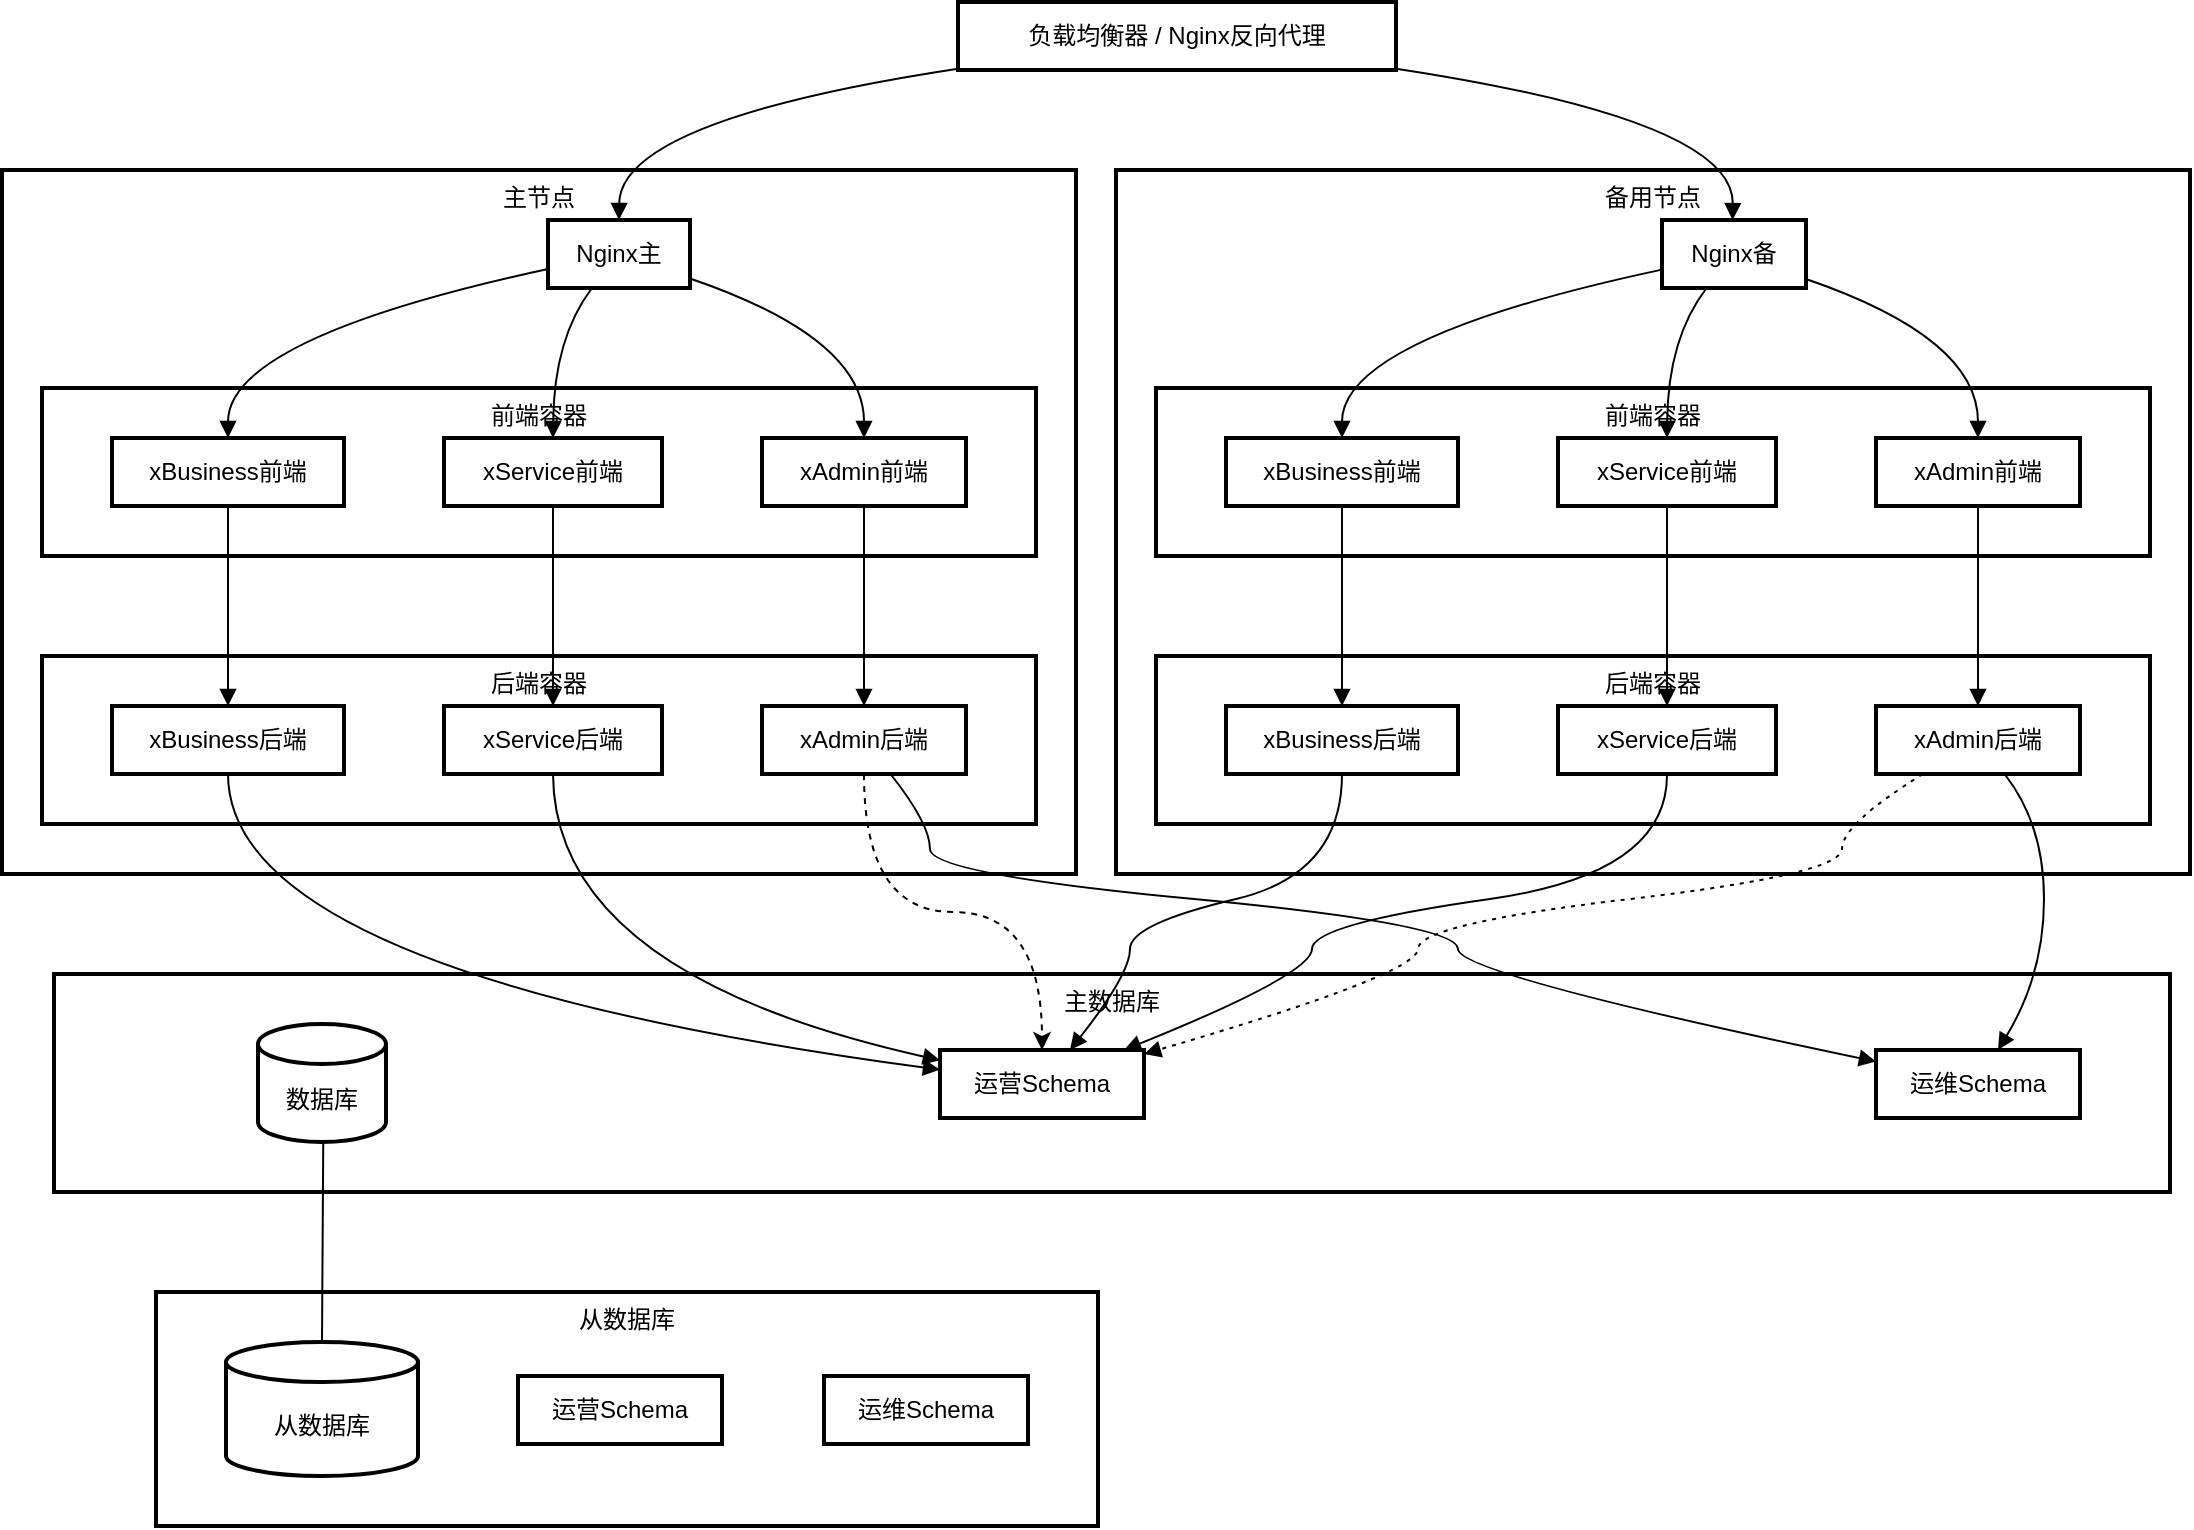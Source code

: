 <mxfile version="24.6.5" type="github">
  <diagram name="第 1 页" id="i4o9Mz7UXWpGylr0fmn9">
    <mxGraphModel dx="2074" dy="1098" grid="1" gridSize="10" guides="1" tooltips="1" connect="1" arrows="1" fold="1" page="1" pageScale="1" pageWidth="827" pageHeight="1169" math="0" shadow="0">
      <root>
        <mxCell id="0" />
        <mxCell id="1" parent="0" />
        <mxCell id="PML6pev58OsvOo1nz3aT-105" value="从数据库" style="whiteSpace=wrap;strokeWidth=2;verticalAlign=top;" vertex="1" parent="1">
          <mxGeometry x="97" y="665" width="471" height="117" as="geometry" />
        </mxCell>
        <mxCell id="PML6pev58OsvOo1nz3aT-106" value="从数据库" style="shape=cylinder3;boundedLbl=1;backgroundOutline=1;size=10;strokeWidth=2;whiteSpace=wrap;" vertex="1" parent="1">
          <mxGeometry x="132" y="690" width="96" height="67" as="geometry" />
        </mxCell>
        <mxCell id="PML6pev58OsvOo1nz3aT-107" value="运营Schema" style="whiteSpace=wrap;strokeWidth=2;" vertex="1" parent="1">
          <mxGeometry x="278" y="707" width="102" height="34" as="geometry" />
        </mxCell>
        <mxCell id="PML6pev58OsvOo1nz3aT-108" value="运维Schema" style="whiteSpace=wrap;strokeWidth=2;" vertex="1" parent="1">
          <mxGeometry x="431" y="707" width="102" height="34" as="geometry" />
        </mxCell>
        <mxCell id="PML6pev58OsvOo1nz3aT-109" value="主数据库" style="whiteSpace=wrap;strokeWidth=2;verticalAlign=top;" vertex="1" parent="1">
          <mxGeometry x="46" y="506" width="1058" height="109" as="geometry" />
        </mxCell>
        <mxCell id="PML6pev58OsvOo1nz3aT-110" value="数据库" style="shape=cylinder3;boundedLbl=1;backgroundOutline=1;size=10;strokeWidth=2;whiteSpace=wrap;" vertex="1" parent="1">
          <mxGeometry x="148" y="531" width="64" height="59" as="geometry" />
        </mxCell>
        <mxCell id="PML6pev58OsvOo1nz3aT-111" value="运营Schema" style="whiteSpace=wrap;strokeWidth=2;" vertex="1" parent="1">
          <mxGeometry x="489" y="544" width="102" height="34" as="geometry" />
        </mxCell>
        <mxCell id="PML6pev58OsvOo1nz3aT-112" value="运维Schema" style="whiteSpace=wrap;strokeWidth=2;" vertex="1" parent="1">
          <mxGeometry x="957" y="544" width="102" height="34" as="geometry" />
        </mxCell>
        <mxCell id="PML6pev58OsvOo1nz3aT-113" value="备用节点" style="whiteSpace=wrap;strokeWidth=2;verticalAlign=top;" vertex="1" parent="1">
          <mxGeometry x="577" y="104" width="537" height="352" as="geometry" />
        </mxCell>
        <mxCell id="PML6pev58OsvOo1nz3aT-114" value="Nginx备" style="whiteSpace=wrap;strokeWidth=2;" vertex="1" parent="1">
          <mxGeometry x="850" y="129" width="72" height="34" as="geometry" />
        </mxCell>
        <mxCell id="PML6pev58OsvOo1nz3aT-115" value="前端容器" style="whiteSpace=wrap;strokeWidth=2;verticalAlign=top;" vertex="1" parent="1">
          <mxGeometry x="597" y="213" width="497" height="84" as="geometry" />
        </mxCell>
        <mxCell id="PML6pev58OsvOo1nz3aT-116" value="后端容器" style="whiteSpace=wrap;strokeWidth=2;verticalAlign=top;" vertex="1" parent="1">
          <mxGeometry x="597" y="347" width="497" height="84" as="geometry" />
        </mxCell>
        <mxCell id="PML6pev58OsvOo1nz3aT-117" value="xBusiness后端" style="whiteSpace=wrap;strokeWidth=2;" vertex="1" parent="1">
          <mxGeometry x="632" y="372" width="116" height="34" as="geometry" />
        </mxCell>
        <mxCell id="PML6pev58OsvOo1nz3aT-118" value="xService后端" style="whiteSpace=wrap;strokeWidth=2;" vertex="1" parent="1">
          <mxGeometry x="798" y="372" width="109" height="34" as="geometry" />
        </mxCell>
        <mxCell id="PML6pev58OsvOo1nz3aT-119" value="xAdmin后端" style="whiteSpace=wrap;strokeWidth=2;" vertex="1" parent="1">
          <mxGeometry x="957" y="372" width="102" height="34" as="geometry" />
        </mxCell>
        <mxCell id="PML6pev58OsvOo1nz3aT-120" value="xBusiness前端" style="whiteSpace=wrap;strokeWidth=2;" vertex="1" parent="1">
          <mxGeometry x="632" y="238" width="116" height="34" as="geometry" />
        </mxCell>
        <mxCell id="PML6pev58OsvOo1nz3aT-121" value="xService前端" style="whiteSpace=wrap;strokeWidth=2;" vertex="1" parent="1">
          <mxGeometry x="798" y="238" width="109" height="34" as="geometry" />
        </mxCell>
        <mxCell id="PML6pev58OsvOo1nz3aT-122" value="xAdmin前端" style="whiteSpace=wrap;strokeWidth=2;" vertex="1" parent="1">
          <mxGeometry x="957" y="238" width="102" height="34" as="geometry" />
        </mxCell>
        <mxCell id="PML6pev58OsvOo1nz3aT-123" value="主节点" style="whiteSpace=wrap;strokeWidth=2;verticalAlign=top;" vertex="1" parent="1">
          <mxGeometry x="20" y="104" width="537" height="352" as="geometry" />
        </mxCell>
        <mxCell id="PML6pev58OsvOo1nz3aT-124" value="Nginx主" style="whiteSpace=wrap;strokeWidth=2;" vertex="1" parent="1">
          <mxGeometry x="293" y="129" width="71" height="34" as="geometry" />
        </mxCell>
        <mxCell id="PML6pev58OsvOo1nz3aT-125" value="前端容器" style="whiteSpace=wrap;strokeWidth=2;verticalAlign=top;" vertex="1" parent="1">
          <mxGeometry x="40" y="213" width="497" height="84" as="geometry" />
        </mxCell>
        <mxCell id="PML6pev58OsvOo1nz3aT-126" value="后端容器" style="whiteSpace=wrap;strokeWidth=2;verticalAlign=top;" vertex="1" parent="1">
          <mxGeometry x="40" y="347" width="497" height="84" as="geometry" />
        </mxCell>
        <mxCell id="PML6pev58OsvOo1nz3aT-127" value="xBusiness后端" style="whiteSpace=wrap;strokeWidth=2;" vertex="1" parent="1">
          <mxGeometry x="75" y="372" width="116" height="34" as="geometry" />
        </mxCell>
        <mxCell id="PML6pev58OsvOo1nz3aT-128" value="xService后端" style="whiteSpace=wrap;strokeWidth=2;" vertex="1" parent="1">
          <mxGeometry x="241" y="372" width="109" height="34" as="geometry" />
        </mxCell>
        <mxCell id="PML6pev58OsvOo1nz3aT-157" style="edgeStyle=orthogonalEdgeStyle;rounded=0;orthogonalLoop=1;jettySize=auto;html=1;curved=1;dashed=1;" edge="1" parent="1" source="PML6pev58OsvOo1nz3aT-129" target="PML6pev58OsvOo1nz3aT-111">
          <mxGeometry relative="1" as="geometry" />
        </mxCell>
        <mxCell id="PML6pev58OsvOo1nz3aT-129" value="xAdmin后端" style="whiteSpace=wrap;strokeWidth=2;" vertex="1" parent="1">
          <mxGeometry x="400" y="372" width="102" height="34" as="geometry" />
        </mxCell>
        <mxCell id="PML6pev58OsvOo1nz3aT-130" value="xBusiness前端" style="whiteSpace=wrap;strokeWidth=2;" vertex="1" parent="1">
          <mxGeometry x="75" y="238" width="116" height="34" as="geometry" />
        </mxCell>
        <mxCell id="PML6pev58OsvOo1nz3aT-131" value="xService前端" style="whiteSpace=wrap;strokeWidth=2;" vertex="1" parent="1">
          <mxGeometry x="241" y="238" width="109" height="34" as="geometry" />
        </mxCell>
        <mxCell id="PML6pev58OsvOo1nz3aT-132" value="xAdmin前端" style="whiteSpace=wrap;strokeWidth=2;" vertex="1" parent="1">
          <mxGeometry x="400" y="238" width="102" height="34" as="geometry" />
        </mxCell>
        <mxCell id="PML6pev58OsvOo1nz3aT-133" value="负载均衡器 / Nginx反向代理" style="whiteSpace=wrap;strokeWidth=2;" vertex="1" parent="1">
          <mxGeometry x="498" y="20" width="219" height="34" as="geometry" />
        </mxCell>
        <mxCell id="PML6pev58OsvOo1nz3aT-134" value="" style="curved=1;startArrow=none;endArrow=block;exitX=0;exitY=0.98;entryX=0.5;entryY=0;rounded=0;" edge="1" parent="1" source="PML6pev58OsvOo1nz3aT-133" target="PML6pev58OsvOo1nz3aT-124">
          <mxGeometry relative="1" as="geometry">
            <Array as="points">
              <mxPoint x="329" y="79" />
            </Array>
          </mxGeometry>
        </mxCell>
        <mxCell id="PML6pev58OsvOo1nz3aT-135" value="" style="curved=1;startArrow=none;endArrow=block;exitX=1;exitY=0.98;entryX=0.49;entryY=0;rounded=0;" edge="1" parent="1" source="PML6pev58OsvOo1nz3aT-133" target="PML6pev58OsvOo1nz3aT-114">
          <mxGeometry relative="1" as="geometry">
            <Array as="points">
              <mxPoint x="886" y="79" />
            </Array>
          </mxGeometry>
        </mxCell>
        <mxCell id="PML6pev58OsvOo1nz3aT-136" value="" style="curved=1;startArrow=none;endArrow=block;exitX=0;exitY=0.72;entryX=0.5;entryY=0;rounded=0;" edge="1" parent="1" source="PML6pev58OsvOo1nz3aT-124" target="PML6pev58OsvOo1nz3aT-130">
          <mxGeometry relative="1" as="geometry">
            <Array as="points">
              <mxPoint x="133" y="188" />
            </Array>
          </mxGeometry>
        </mxCell>
        <mxCell id="PML6pev58OsvOo1nz3aT-137" value="" style="curved=1;startArrow=none;endArrow=block;exitX=0.31;exitY=1;entryX=0.5;entryY=0;rounded=0;" edge="1" parent="1" source="PML6pev58OsvOo1nz3aT-124" target="PML6pev58OsvOo1nz3aT-131">
          <mxGeometry relative="1" as="geometry">
            <Array as="points">
              <mxPoint x="296" y="188" />
            </Array>
          </mxGeometry>
        </mxCell>
        <mxCell id="PML6pev58OsvOo1nz3aT-138" value="" style="curved=1;startArrow=none;endArrow=block;exitX=1;exitY=0.86;entryX=0.5;entryY=0;rounded=0;" edge="1" parent="1" source="PML6pev58OsvOo1nz3aT-124" target="PML6pev58OsvOo1nz3aT-132">
          <mxGeometry relative="1" as="geometry">
            <Array as="points">
              <mxPoint x="451" y="188" />
            </Array>
          </mxGeometry>
        </mxCell>
        <mxCell id="PML6pev58OsvOo1nz3aT-139" value="" style="curved=1;startArrow=none;endArrow=block;exitX=0;exitY=0.73;entryX=0.5;entryY=0;rounded=0;" edge="1" parent="1" source="PML6pev58OsvOo1nz3aT-114" target="PML6pev58OsvOo1nz3aT-120">
          <mxGeometry relative="1" as="geometry">
            <Array as="points">
              <mxPoint x="690" y="188" />
            </Array>
          </mxGeometry>
        </mxCell>
        <mxCell id="PML6pev58OsvOo1nz3aT-140" value="" style="curved=1;startArrow=none;endArrow=block;exitX=0.31;exitY=1;entryX=0.5;entryY=0;rounded=0;" edge="1" parent="1" source="PML6pev58OsvOo1nz3aT-114" target="PML6pev58OsvOo1nz3aT-121">
          <mxGeometry relative="1" as="geometry">
            <Array as="points">
              <mxPoint x="853" y="188" />
            </Array>
          </mxGeometry>
        </mxCell>
        <mxCell id="PML6pev58OsvOo1nz3aT-141" value="" style="curved=1;startArrow=none;endArrow=block;exitX=0.99;exitY=0.86;entryX=0.5;entryY=0;rounded=0;" edge="1" parent="1" source="PML6pev58OsvOo1nz3aT-114" target="PML6pev58OsvOo1nz3aT-122">
          <mxGeometry relative="1" as="geometry">
            <Array as="points">
              <mxPoint x="1008" y="188" />
            </Array>
          </mxGeometry>
        </mxCell>
        <mxCell id="PML6pev58OsvOo1nz3aT-142" value="" style="curved=1;startArrow=none;endArrow=block;exitX=0.5;exitY=1;entryX=0.5;entryY=0;rounded=0;" edge="1" parent="1" source="PML6pev58OsvOo1nz3aT-130" target="PML6pev58OsvOo1nz3aT-127">
          <mxGeometry relative="1" as="geometry">
            <Array as="points" />
          </mxGeometry>
        </mxCell>
        <mxCell id="PML6pev58OsvOo1nz3aT-143" value="" style="curved=1;startArrow=none;endArrow=block;exitX=0.5;exitY=1;entryX=0.5;entryY=0;rounded=0;" edge="1" parent="1" source="PML6pev58OsvOo1nz3aT-120" target="PML6pev58OsvOo1nz3aT-117">
          <mxGeometry relative="1" as="geometry">
            <Array as="points" />
          </mxGeometry>
        </mxCell>
        <mxCell id="PML6pev58OsvOo1nz3aT-144" value="" style="curved=1;startArrow=none;endArrow=block;exitX=0.5;exitY=1;entryX=0.5;entryY=0;rounded=0;" edge="1" parent="1" source="PML6pev58OsvOo1nz3aT-131" target="PML6pev58OsvOo1nz3aT-128">
          <mxGeometry relative="1" as="geometry">
            <Array as="points" />
          </mxGeometry>
        </mxCell>
        <mxCell id="PML6pev58OsvOo1nz3aT-145" value="" style="curved=1;startArrow=none;endArrow=block;exitX=0.5;exitY=1;entryX=0.5;entryY=0;rounded=0;" edge="1" parent="1" source="PML6pev58OsvOo1nz3aT-121" target="PML6pev58OsvOo1nz3aT-118">
          <mxGeometry relative="1" as="geometry">
            <Array as="points" />
          </mxGeometry>
        </mxCell>
        <mxCell id="PML6pev58OsvOo1nz3aT-146" value="" style="curved=1;startArrow=none;endArrow=block;exitX=0.5;exitY=1;entryX=0.5;entryY=0;rounded=0;" edge="1" parent="1" source="PML6pev58OsvOo1nz3aT-132" target="PML6pev58OsvOo1nz3aT-129">
          <mxGeometry relative="1" as="geometry">
            <Array as="points" />
          </mxGeometry>
        </mxCell>
        <mxCell id="PML6pev58OsvOo1nz3aT-147" value="" style="curved=1;startArrow=none;endArrow=block;exitX=0.5;exitY=1;entryX=0.5;entryY=0;rounded=0;" edge="1" parent="1" source="PML6pev58OsvOo1nz3aT-122" target="PML6pev58OsvOo1nz3aT-119">
          <mxGeometry relative="1" as="geometry">
            <Array as="points" />
          </mxGeometry>
        </mxCell>
        <mxCell id="PML6pev58OsvOo1nz3aT-148" value="" style="curved=1;startArrow=none;endArrow=block;exitX=0.5;exitY=1;entryX=0;entryY=0.29;rounded=0;" edge="1" parent="1" source="PML6pev58OsvOo1nz3aT-127" target="PML6pev58OsvOo1nz3aT-111">
          <mxGeometry relative="1" as="geometry">
            <Array as="points">
              <mxPoint x="133" y="506" />
            </Array>
          </mxGeometry>
        </mxCell>
        <mxCell id="PML6pev58OsvOo1nz3aT-149" value="" style="curved=1;startArrow=none;endArrow=block;exitX=0.5;exitY=1;entryX=0;entryY=0.15;rounded=0;" edge="1" parent="1" source="PML6pev58OsvOo1nz3aT-128" target="PML6pev58OsvOo1nz3aT-111">
          <mxGeometry relative="1" as="geometry">
            <Array as="points">
              <mxPoint x="296" y="506" />
            </Array>
          </mxGeometry>
        </mxCell>
        <mxCell id="PML6pev58OsvOo1nz3aT-150" value="" style="curved=1;startArrow=none;endArrow=block;exitX=0.5;exitY=1;entryX=0.64;entryY=-0.01;rounded=0;" edge="1" parent="1" source="PML6pev58OsvOo1nz3aT-117" target="PML6pev58OsvOo1nz3aT-111">
          <mxGeometry relative="1" as="geometry">
            <Array as="points">
              <mxPoint x="690" y="456" />
              <mxPoint x="584" y="481" />
              <mxPoint x="584" y="506" />
            </Array>
          </mxGeometry>
        </mxCell>
        <mxCell id="PML6pev58OsvOo1nz3aT-151" value="" style="curved=1;startArrow=none;endArrow=block;exitX=0.5;exitY=1;entryX=0.91;entryY=-0.01;rounded=0;" edge="1" parent="1" source="PML6pev58OsvOo1nz3aT-118" target="PML6pev58OsvOo1nz3aT-111">
          <mxGeometry relative="1" as="geometry">
            <Array as="points">
              <mxPoint x="853" y="456" />
              <mxPoint x="675" y="481" />
              <mxPoint x="675" y="506" />
            </Array>
          </mxGeometry>
        </mxCell>
        <mxCell id="PML6pev58OsvOo1nz3aT-152" value="" style="curved=1;startArrow=none;endArrow=block;exitX=0.63;exitY=1;entryX=0;entryY=0.17;rounded=0;" edge="1" parent="1" source="PML6pev58OsvOo1nz3aT-129" target="PML6pev58OsvOo1nz3aT-112">
          <mxGeometry relative="1" as="geometry">
            <Array as="points">
              <mxPoint x="484" y="431" />
              <mxPoint x="484" y="456" />
              <mxPoint x="748" y="481" />
              <mxPoint x="748" y="506" />
            </Array>
          </mxGeometry>
        </mxCell>
        <mxCell id="PML6pev58OsvOo1nz3aT-153" value="" style="curved=1;startArrow=none;endArrow=block;exitX=0.63;exitY=1;entryX=0.6;entryY=-0.01;rounded=0;" edge="1" parent="1" source="PML6pev58OsvOo1nz3aT-119" target="PML6pev58OsvOo1nz3aT-112">
          <mxGeometry relative="1" as="geometry">
            <Array as="points">
              <mxPoint x="1041" y="431" />
              <mxPoint x="1041" y="506" />
            </Array>
          </mxGeometry>
        </mxCell>
        <mxCell id="PML6pev58OsvOo1nz3aT-155" value="" style="curved=1;dashed=1;dashPattern=2 3;startArrow=none;endArrow=block;exitX=0.23;exitY=1;entryX=1.01;entryY=0.05;rounded=0;" edge="1" parent="1" source="PML6pev58OsvOo1nz3aT-119" target="PML6pev58OsvOo1nz3aT-111">
          <mxGeometry relative="1" as="geometry">
            <Array as="points">
              <mxPoint x="940" y="431" />
              <mxPoint x="940" y="456" />
              <mxPoint x="728" y="481" />
              <mxPoint x="728" y="506" />
            </Array>
          </mxGeometry>
        </mxCell>
        <mxCell id="PML6pev58OsvOo1nz3aT-156" value="" style="curved=1;startArrow=none;endArrow=none;exitX=0.51;exitY=1.01;entryX=0.5;entryY=0.01;rounded=0;" edge="1" parent="1" source="PML6pev58OsvOo1nz3aT-110" target="PML6pev58OsvOo1nz3aT-106">
          <mxGeometry relative="1" as="geometry">
            <Array as="points" />
          </mxGeometry>
        </mxCell>
      </root>
    </mxGraphModel>
  </diagram>
</mxfile>
